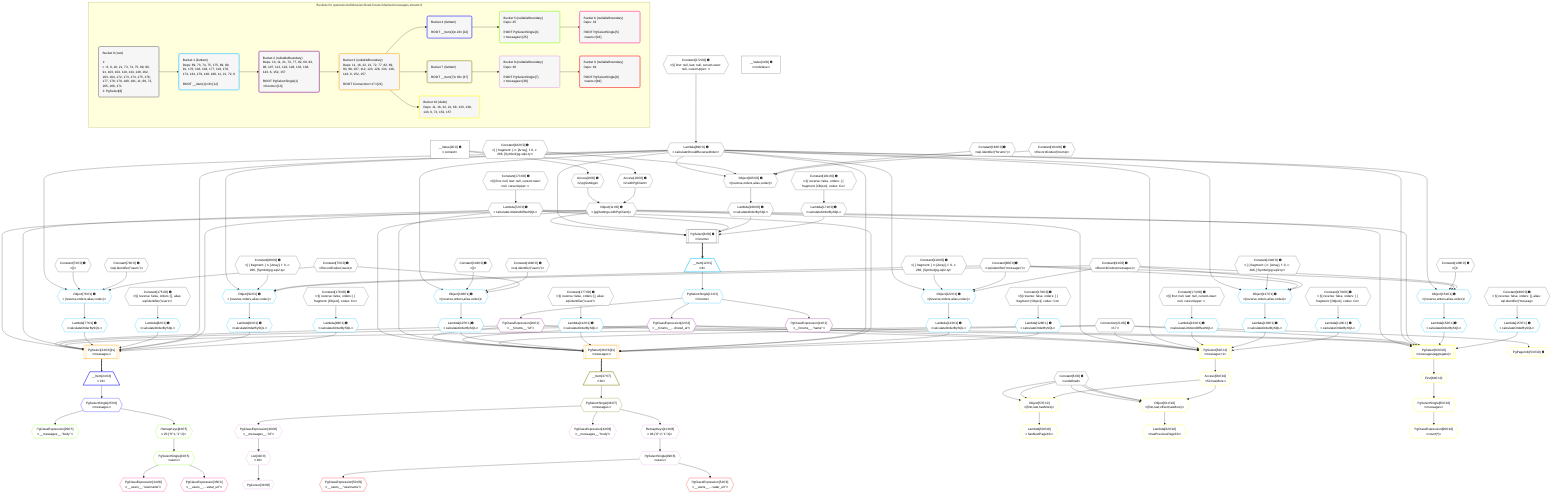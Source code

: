 %%{init: {'themeVariables': { 'fontSize': '12px'}}}%%
graph TD
    classDef path fill:#eee,stroke:#000,color:#000
    classDef plan fill:#fff,stroke-width:1px,color:#000
    classDef itemplan fill:#fff,stroke-width:2px,color:#000
    classDef unbatchedplan fill:#dff,stroke-width:1px,color:#000
    classDef sideeffectplan fill:#fcc,stroke-width:2px,color:#000
    classDef bucket fill:#f6f6f6,color:#000,stroke-width:2px,text-align:left


    %% plan dependencies
    PgSelect8[["PgSelect[8∈0] ➊<br />ᐸforumsᐳ"]]:::plan
    Object11{{"Object[11∈0] ➊<br />ᐸ{pgSettings,withPgClient}ᐳ"}}:::plan
    Lambda69{{"Lambda[69∈0] ➊<br />ᐸcalculateShouldReverseOrderᐳ"}}:::plan
    Lambda72{{"Lambda[72∈0] ➊<br />ᐸcalculateLimitAndOffsetSQLᐳ"}}:::plan
    Lambda166{{"Lambda[166∈0] ➊<br />ᐸcalculateOrderBySQLᐳ"}}:::plan
    Lambda171{{"Lambda[171∈0] ➊<br />ᐸcalculateOrderBySQLᐳ"}}:::plan
    Object11 & Lambda69 & Lambda72 & Lambda166 & Lambda171 --> PgSelect8
    Object165{{"Object[165∈0] ➊<br />ᐸ{reverse,orders,alias,codec}ᐳ"}}:::plan
    Constant162{{"Constant[162∈0] ➊<br />ᐸ[ { fragment: { n: [Array], f: 0, c: 266, [Symbol(pg-sql2-tyᐳ"}}:::plan
    Constant163{{"Constant[163∈0] ➊<br />ᐸsql.identifier(”forums”)ᐳ"}}:::plan
    Constant164{{"Constant[164∈0] ➊<br />ᐸRecordCodec(forums)ᐳ"}}:::plan
    Lambda69 & Constant162 & Constant163 & Constant164 --> Object165
    Access9{{"Access[9∈0] ➊<br />ᐸ2.pgSettingsᐳ"}}:::plan
    Access10{{"Access[10∈0] ➊<br />ᐸ2.withPgClientᐳ"}}:::plan
    Access9 & Access10 --> Object11
    __Value2["__Value[2∈0] ➊<br />ᐸcontextᐳ"]:::plan
    __Value2 --> Access9
    __Value2 --> Access10
    Constant172{{"Constant[172∈0] ➊<br />ᐸ§{ first: null, last: null, cursorLower: null, cursorUpper: ᐳ"}}:::plan
    Constant172 --> Lambda69
    Constant173{{"Constant[173∈0] ➊<br />ᐸ§{ first: null, last: null, cursorLower: null, cursorUpper: ᐳ"}}:::plan
    Constant173 --> Lambda72
    Object165 --> Lambda166
    Constant181{{"Constant[181∈0] ➊<br />ᐸ§{ reverse: false, orders: [ { fragment: [Object], codec: Coᐳ"}}:::plan
    Constant181 --> Lambda171
    __Value4["__Value[4∈0] ➊<br />ᐸrootValueᐳ"]:::plan
    Constant6{{"Constant[6∈0] ➊<br />ᐸundefinedᐳ"}}:::plan
    Connection21{{"Connection[21∈0] ➊<br />ᐸ17ᐳ"}}:::plan
    Constant73{{"Constant[73∈0] ➊<br />ᐸ[]ᐳ"}}:::plan
    Constant74{{"Constant[74∈0] ➊<br />ᐸsql.identifier(”users”)ᐳ"}}:::plan
    Constant75{{"Constant[75∈0] ➊<br />ᐸRecordCodec(users)ᐳ"}}:::plan
    Constant89{{"Constant[89∈0] ➊<br />ᐸ[ { fragment: { n: [Array], f: 0, c: 266, [Symbol(pg-sql2-tyᐳ"}}:::plan
    Constant90{{"Constant[90∈0] ➊<br />ᐸsql.identifier(”messages”)ᐳ"}}:::plan
    Constant91{{"Constant[91∈0] ➊<br />ᐸRecordCodec(messages)ᐳ"}}:::plan
    Constant103{{"Constant[103∈0] ➊<br />ᐸ[]ᐳ"}}:::plan
    Constant104{{"Constant[104∈0] ➊<br />ᐸsql.identifier(”users”)ᐳ"}}:::plan
    Constant119{{"Constant[119∈0] ➊<br />ᐸ[ { fragment: { n: [Array], f: 0, c: 266, [Symbol(pg-sql2-tyᐳ"}}:::plan
    Constant134{{"Constant[134∈0] ➊<br />ᐸ[ { fragment: { n: [Array], f: 0, c: 266, [Symbol(pg-sql2-tyᐳ"}}:::plan
    Constant148{{"Constant[148∈0] ➊<br />ᐸ[]ᐳ"}}:::plan
    Constant174{{"Constant[174∈0] ➊<br />ᐸ§{ first: null, last: null, cursorLower: null, cursorUpper: ᐳ"}}:::plan
    Constant175{{"Constant[175∈0] ➊<br />ᐸ§{ reverse: false, orders: [], alias: sql.identifier(”users”ᐳ"}}:::plan
    Constant176{{"Constant[176∈0] ➊<br />ᐸ§{ reverse: false, orders: [ { fragment: [Object], codec: Coᐳ"}}:::plan
    Constant177{{"Constant[177∈0] ➊<br />ᐸ§{ reverse: false, orders: [], alias: sql.identifier(”users”ᐳ"}}:::plan
    Constant178{{"Constant[178∈0] ➊<br />ᐸ§{ reverse: false, orders: [ { fragment: [Object], codec: Coᐳ"}}:::plan
    Constant179{{"Constant[179∈0] ➊<br />ᐸ§{ reverse: false, orders: [ { fragment: [Object], codec: Coᐳ"}}:::plan
    Constant180{{"Constant[180∈0] ➊<br />ᐸ§{ reverse: false, orders: [], alias: sql.identifier(”messagᐳ"}}:::plan
    Object76{{"Object[76∈1] ➊<br />ᐸ{reverse,orders,alias,codec}ᐳ"}}:::plan
    Lambda69 & Constant73 & Constant74 & Constant75 --> Object76
    Object92{{"Object[92∈1] ➊<br />ᐸ{reverse,orders,alias,codec}ᐳ"}}:::plan
    Lambda69 & Constant89 & Constant90 & Constant91 --> Object92
    Object106{{"Object[106∈1] ➊<br />ᐸ{reverse,orders,alias,codec}ᐳ"}}:::plan
    Lambda69 & Constant103 & Constant104 & Constant75 --> Object106
    Object122{{"Object[122∈1] ➊<br />ᐸ{reverse,orders,alias,codec}ᐳ"}}:::plan
    Lambda69 & Constant119 & Constant90 & Constant91 --> Object122
    Object137{{"Object[137∈1] ➊<br />ᐸ{reverse,orders,alias,codec}ᐳ"}}:::plan
    Lambda69 & Constant134 & Constant90 & Constant91 --> Object137
    Object151{{"Object[151∈1] ➊<br />ᐸ{reverse,orders,alias,codec}ᐳ"}}:::plan
    Lambda69 & Constant148 & Constant90 & Constant91 --> Object151
    __Item12[/"__Item[12∈1]<br />ᐸ8ᐳ"\]:::itemplan
    PgSelect8 ==> __Item12
    PgSelectSingle13{{"PgSelectSingle[13∈1]<br />ᐸforumsᐳ"}}:::plan
    __Item12 --> PgSelectSingle13
    Lambda77{{"Lambda[77∈1] ➊<br />ᐸcalculateOrderBySQLᐳ"}}:::plan
    Object76 --> Lambda77
    Lambda82{{"Lambda[82∈1] ➊<br />ᐸcalculateOrderBySQLᐳ"}}:::plan
    Constant175 --> Lambda82
    Lambda93{{"Lambda[93∈1] ➊<br />ᐸcalculateOrderBySQLᐳ"}}:::plan
    Object92 --> Lambda93
    Lambda98{{"Lambda[98∈1] ➊<br />ᐸcalculateOrderBySQLᐳ"}}:::plan
    Constant176 --> Lambda98
    Lambda107{{"Lambda[107∈1] ➊<br />ᐸcalculateOrderBySQLᐳ"}}:::plan
    Object106 --> Lambda107
    Lambda112{{"Lambda[112∈1] ➊<br />ᐸcalculateOrderBySQLᐳ"}}:::plan
    Constant177 --> Lambda112
    Lambda123{{"Lambda[123∈1] ➊<br />ᐸcalculateOrderBySQLᐳ"}}:::plan
    Object122 --> Lambda123
    Lambda128{{"Lambda[128∈1] ➊<br />ᐸcalculateOrderBySQLᐳ"}}:::plan
    Constant178 --> Lambda128
    Lambda133{{"Lambda[133∈1] ➊<br />ᐸcalculateLimitAndOffsetSQLᐳ"}}:::plan
    Constant174 --> Lambda133
    Lambda138{{"Lambda[138∈1] ➊<br />ᐸcalculateOrderBySQLᐳ"}}:::plan
    Object137 --> Lambda138
    Lambda143{{"Lambda[143∈1] ➊<br />ᐸcalculateOrderBySQLᐳ"}}:::plan
    Constant179 --> Lambda143
    Lambda152{{"Lambda[152∈1] ➊<br />ᐸcalculateOrderBySQLᐳ"}}:::plan
    Object151 --> Lambda152
    Lambda157{{"Lambda[157∈1] ➊<br />ᐸcalculateOrderBySQLᐳ"}}:::plan
    Constant180 --> Lambda157
    PgClassExpression14{{"PgClassExpression[14∈2]<br />ᐸ__forums__.”name”ᐳ"}}:::plan
    PgSelectSingle13 --> PgClassExpression14
    PgClassExpression16{{"PgClassExpression[16∈2]<br />ᐸ__forums__.”id”ᐳ"}}:::plan
    PgSelectSingle13 --> PgClassExpression16
    PgClassExpression22{{"PgClassExpression[22∈2]<br />ᐸ__forums__...chived_at”ᐳ"}}:::plan
    PgSelectSingle13 --> PgClassExpression22
    PgSelect23[["PgSelect[23∈3@s]<br />ᐸmessagesᐳ"]]:::plan
    Object11 & PgClassExpression16 & PgClassExpression22 & Connection21 & Lambda72 & Lambda77 & Lambda82 & Lambda69 & Lambda72 & Lambda93 & Lambda98 --> PgSelect23
    PgSelect36[["PgSelect[36∈3@s]<br />ᐸmessagesᐳ"]]:::plan
    Object11 & PgClassExpression16 & PgClassExpression22 & Connection21 & Lambda72 & Lambda107 & Lambda112 & Lambda69 & Lambda72 & Lambda123 & Lambda128 --> PgSelect36
    __Item24[/"__Item[24∈4]<br />ᐸ23ᐳ"\]:::itemplan
    PgSelect23 ==> __Item24
    PgSelectSingle25{{"PgSelectSingle[25∈4]<br />ᐸmessagesᐳ"}}:::plan
    __Item24 --> PgSelectSingle25
    PgClassExpression26{{"PgClassExpression[26∈5]<br />ᐸ__messages__.”body”ᐳ"}}:::plan
    PgSelectSingle25 --> PgClassExpression26
    PgSelectSingle33{{"PgSelectSingle[33∈5]<br />ᐸusersᐳ"}}:::plan
    RemapKeys83{{"RemapKeys[83∈5]<br />ᐸ25:{”0”:1,”1”:2}ᐳ"}}:::plan
    RemapKeys83 --> PgSelectSingle33
    PgSelectSingle25 --> RemapKeys83
    PgClassExpression34{{"PgClassExpression[34∈6]<br />ᐸ__users__.”username”ᐳ"}}:::plan
    PgSelectSingle33 --> PgClassExpression34
    PgClassExpression35{{"PgClassExpression[35∈6]<br />ᐸ__users__....vatar_url”ᐳ"}}:::plan
    PgSelectSingle33 --> PgClassExpression35
    __Item37[/"__Item[37∈7]<br />ᐸ36ᐳ"\]:::itemplan
    PgSelect36 ==> __Item37
    PgSelectSingle38{{"PgSelectSingle[38∈7]<br />ᐸmessagesᐳ"}}:::plan
    __Item37 --> PgSelectSingle38
    PgCursor39{{"PgCursor[39∈8]"}}:::plan
    List41{{"List[41∈8]<br />ᐸ40ᐳ"}}:::plan
    List41 --> PgCursor39
    PgClassExpression40{{"PgClassExpression[40∈8]<br />ᐸ__messages__.”id”ᐳ"}}:::plan
    PgSelectSingle38 --> PgClassExpression40
    PgClassExpression40 --> List41
    PgClassExpression42{{"PgClassExpression[42∈8]<br />ᐸ__messages__.”body”ᐳ"}}:::plan
    PgSelectSingle38 --> PgClassExpression42
    PgSelectSingle49{{"PgSelectSingle[49∈8]<br />ᐸusersᐳ"}}:::plan
    RemapKeys113{{"RemapKeys[113∈8]<br />ᐸ38:{”0”:2,”1”:3}ᐳ"}}:::plan
    RemapKeys113 --> PgSelectSingle49
    PgSelectSingle38 --> RemapKeys113
    PgClassExpression50{{"PgClassExpression[50∈9]<br />ᐸ__users__.”username”ᐳ"}}:::plan
    PgSelectSingle49 --> PgClassExpression50
    PgClassExpression51{{"PgClassExpression[51∈9]<br />ᐸ__users__....vatar_url”ᐳ"}}:::plan
    PgSelectSingle49 --> PgClassExpression51
    PgSelect52[["PgSelect[52∈10]<br />ᐸmessages+1ᐳ"]]:::plan
    Object11 & PgClassExpression16 & PgClassExpression22 & Connection21 & Lambda69 & Lambda133 & Lambda138 & Lambda143 --> PgSelect52
    PgSelect63[["PgSelect[63∈10]<br />ᐸmessages(aggregate)ᐳ"]]:::plan
    Object11 & PgClassExpression16 & PgClassExpression22 & Connection21 & Lambda69 & Lambda72 & Lambda152 & Lambda157 --> PgSelect63
    Object61{{"Object[61∈10]<br />ᐸ{first,last,offset,hasMore}ᐳ"}}:::plan
    Access56{{"Access[56∈10]<br />ᐸ52.hasMoreᐳ"}}:::plan
    Constant6 & Constant6 & Constant6 & Access56 --> Object61
    Object57{{"Object[57∈10]<br />ᐸ{first,last,hasMore}ᐳ"}}:::plan
    Constant6 & Constant6 & Access56 --> Object57
    PgPageInfo53{{"PgPageInfo[53∈10] ➊"}}:::plan
    Connection21 --> PgPageInfo53
    PgSelect52 --> Access56
    Lambda58{{"Lambda[58∈10]<br />ᐸhasNextPageCbᐳ"}}:::plan
    Object57 --> Lambda58
    Lambda62{{"Lambda[62∈10]<br />ᐸhasPreviousPageCbᐳ"}}:::plan
    Object61 --> Lambda62
    First64{{"First[64∈10]"}}:::plan
    PgSelect63 --> First64
    PgSelectSingle65{{"PgSelectSingle[65∈10]<br />ᐸmessagesᐳ"}}:::plan
    First64 --> PgSelectSingle65
    PgClassExpression66{{"PgClassExpression[66∈10]<br />ᐸcount(*)ᐳ"}}:::plan
    PgSelectSingle65 --> PgClassExpression66

    %% define steps

    subgraph "Buckets for queries/conditions/archived-forum-inherited-messages.stream-6"
    Bucket0("Bucket 0 (root)<br /><br />1: <br />ᐳ: 6, 9, 10, 21, 73, 74, 75, 89, 90, 91, 103, 104, 119, 134, 148, 162, 163, 164, 172, 173, 174, 175, 176, 177, 178, 179, 180, 181, 11, 69, 72, 165, 166, 171<br />2: PgSelect[8]"):::bucket
    classDef bucket0 stroke:#696969
    class Bucket0,__Value2,__Value4,Constant6,PgSelect8,Access9,Access10,Object11,Connection21,Lambda69,Lambda72,Constant73,Constant74,Constant75,Constant89,Constant90,Constant91,Constant103,Constant104,Constant119,Constant134,Constant148,Constant162,Constant163,Constant164,Object165,Lambda166,Lambda171,Constant172,Constant173,Constant174,Constant175,Constant176,Constant177,Constant178,Constant179,Constant180,Constant181 bucket0
    Bucket1("Bucket 1 (listItem)<br />Deps: 69, 73, 74, 75, 175, 89, 90, 91, 176, 103, 104, 177, 119, 178, 174, 134, 179, 148, 180, 11, 21, 72, 6<br /><br />ROOT __Item{1}ᐸ8ᐳ[12]"):::bucket
    classDef bucket1 stroke:#00bfff
    class Bucket1,__Item12,PgSelectSingle13,Object76,Lambda77,Lambda82,Object92,Lambda93,Lambda98,Object106,Lambda107,Lambda112,Object122,Lambda123,Lambda128,Lambda133,Object137,Lambda138,Lambda143,Object151,Lambda152,Lambda157 bucket1
    Bucket2("Bucket 2 (nullableBoundary)<br />Deps: 13, 11, 21, 72, 77, 82, 69, 93, 98, 107, 112, 123, 128, 133, 138, 143, 6, 152, 157<br /><br />ROOT PgSelectSingle{1}ᐸforumsᐳ[13]"):::bucket
    classDef bucket2 stroke:#7f007f
    class Bucket2,PgClassExpression14,PgClassExpression16,PgClassExpression22 bucket2
    Bucket3("Bucket 3 (nullableBoundary)<br />Deps: 11, 16, 22, 21, 72, 77, 82, 69, 93, 98, 107, 112, 123, 128, 133, 138, 143, 6, 152, 157<br /><br />ROOT Connectionᐸ17ᐳ[21]"):::bucket
    classDef bucket3 stroke:#ffa500
    class Bucket3,PgSelect23,PgSelect36 bucket3
    Bucket4("Bucket 4 (listItem)<br /><br />ROOT __Item{4}ᐸ23ᐳ[24]"):::bucket
    classDef bucket4 stroke:#0000ff
    class Bucket4,__Item24,PgSelectSingle25 bucket4
    Bucket5("Bucket 5 (nullableBoundary)<br />Deps: 25<br /><br />ROOT PgSelectSingle{4}ᐸmessagesᐳ[25]"):::bucket
    classDef bucket5 stroke:#7fff00
    class Bucket5,PgClassExpression26,PgSelectSingle33,RemapKeys83 bucket5
    Bucket6("Bucket 6 (nullableBoundary)<br />Deps: 33<br /><br />ROOT PgSelectSingle{5}ᐸusersᐳ[33]"):::bucket
    classDef bucket6 stroke:#ff1493
    class Bucket6,PgClassExpression34,PgClassExpression35 bucket6
    Bucket7("Bucket 7 (listItem)<br /><br />ROOT __Item{7}ᐸ36ᐳ[37]"):::bucket
    classDef bucket7 stroke:#808000
    class Bucket7,__Item37,PgSelectSingle38 bucket7
    Bucket8("Bucket 8 (nullableBoundary)<br />Deps: 38<br /><br />ROOT PgSelectSingle{7}ᐸmessagesᐳ[38]"):::bucket
    classDef bucket8 stroke:#dda0dd
    class Bucket8,PgCursor39,PgClassExpression40,List41,PgClassExpression42,PgSelectSingle49,RemapKeys113 bucket8
    Bucket9("Bucket 9 (nullableBoundary)<br />Deps: 49<br /><br />ROOT PgSelectSingle{8}ᐸusersᐳ[49]"):::bucket
    classDef bucket9 stroke:#ff0000
    class Bucket9,PgClassExpression50,PgClassExpression51 bucket9
    Bucket10("Bucket 10 (defer)<br />Deps: 11, 16, 22, 21, 69, 133, 138, 143, 6, 72, 152, 157"):::bucket
    classDef bucket10 stroke:#ffff00
    class Bucket10,PgSelect52,PgPageInfo53,Access56,Object57,Lambda58,Object61,Lambda62,PgSelect63,First64,PgSelectSingle65,PgClassExpression66 bucket10
    Bucket0 --> Bucket1
    Bucket1 --> Bucket2
    Bucket2 --> Bucket3
    Bucket3 --> Bucket4 & Bucket7 & Bucket10
    Bucket4 --> Bucket5
    Bucket5 --> Bucket6
    Bucket7 --> Bucket8
    Bucket8 --> Bucket9
    end
